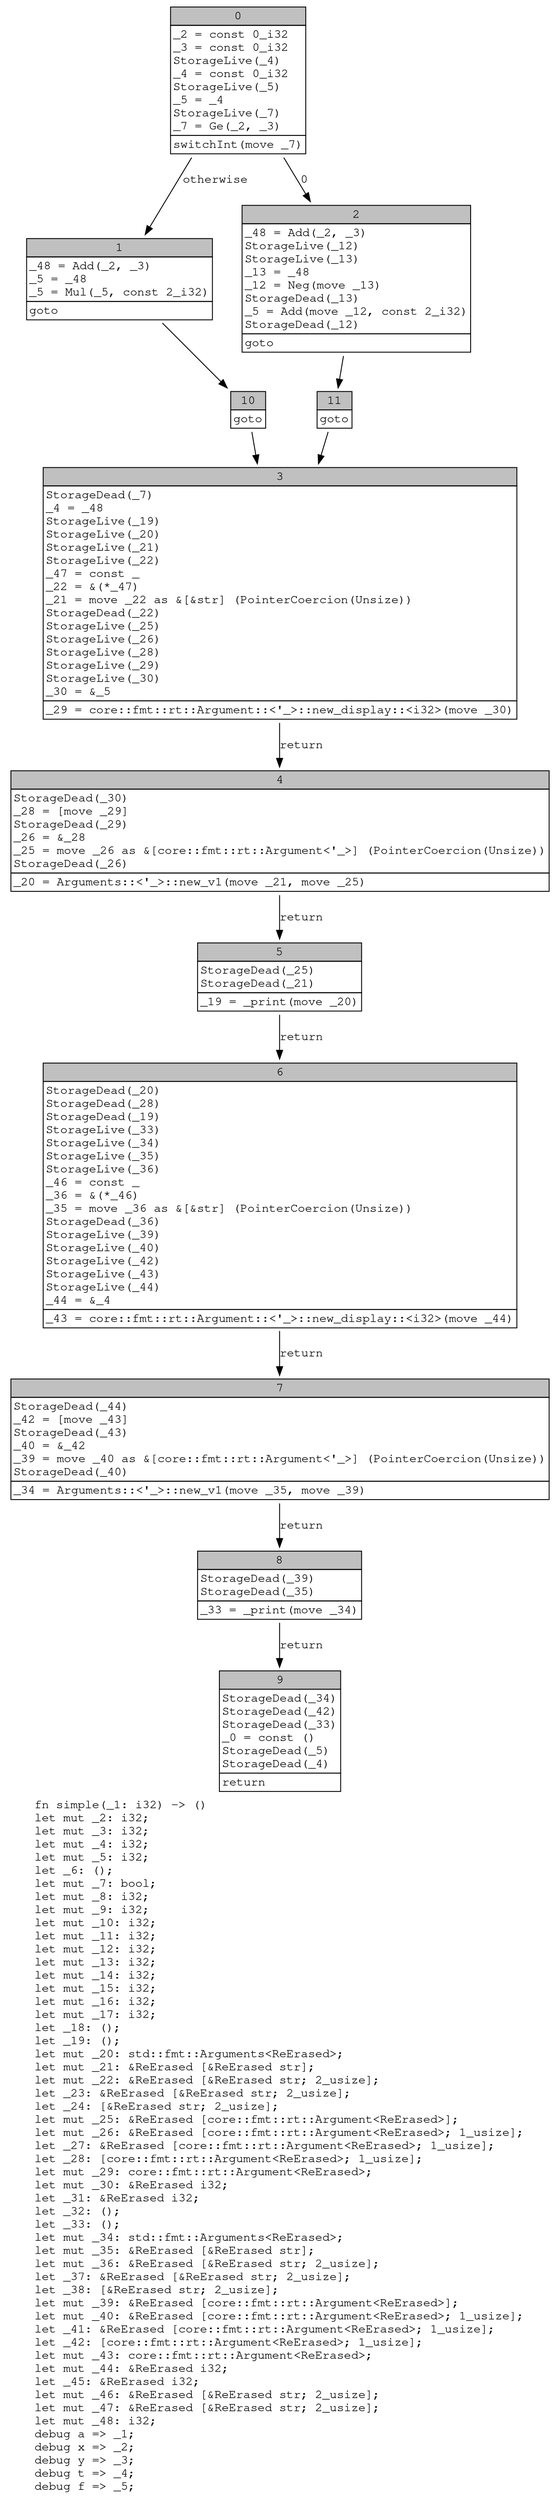 digraph Mir_0_3 {
    graph [fontname="Courier, monospace"];
    node [fontname="Courier, monospace"];
    edge [fontname="Courier, monospace"];
    label=<fn simple(_1: i32) -&gt; ()<br align="left"/>let mut _2: i32;<br align="left"/>let mut _3: i32;<br align="left"/>let mut _4: i32;<br align="left"/>let mut _5: i32;<br align="left"/>let _6: ();<br align="left"/>let mut _7: bool;<br align="left"/>let mut _8: i32;<br align="left"/>let mut _9: i32;<br align="left"/>let mut _10: i32;<br align="left"/>let mut _11: i32;<br align="left"/>let mut _12: i32;<br align="left"/>let mut _13: i32;<br align="left"/>let mut _14: i32;<br align="left"/>let mut _15: i32;<br align="left"/>let mut _16: i32;<br align="left"/>let mut _17: i32;<br align="left"/>let _18: ();<br align="left"/>let _19: ();<br align="left"/>let mut _20: std::fmt::Arguments&lt;ReErased&gt;;<br align="left"/>let mut _21: &amp;ReErased [&amp;ReErased str];<br align="left"/>let mut _22: &amp;ReErased [&amp;ReErased str; 2_usize];<br align="left"/>let _23: &amp;ReErased [&amp;ReErased str; 2_usize];<br align="left"/>let _24: [&amp;ReErased str; 2_usize];<br align="left"/>let mut _25: &amp;ReErased [core::fmt::rt::Argument&lt;ReErased&gt;];<br align="left"/>let mut _26: &amp;ReErased [core::fmt::rt::Argument&lt;ReErased&gt;; 1_usize];<br align="left"/>let _27: &amp;ReErased [core::fmt::rt::Argument&lt;ReErased&gt;; 1_usize];<br align="left"/>let _28: [core::fmt::rt::Argument&lt;ReErased&gt;; 1_usize];<br align="left"/>let mut _29: core::fmt::rt::Argument&lt;ReErased&gt;;<br align="left"/>let mut _30: &amp;ReErased i32;<br align="left"/>let _31: &amp;ReErased i32;<br align="left"/>let _32: ();<br align="left"/>let _33: ();<br align="left"/>let mut _34: std::fmt::Arguments&lt;ReErased&gt;;<br align="left"/>let mut _35: &amp;ReErased [&amp;ReErased str];<br align="left"/>let mut _36: &amp;ReErased [&amp;ReErased str; 2_usize];<br align="left"/>let _37: &amp;ReErased [&amp;ReErased str; 2_usize];<br align="left"/>let _38: [&amp;ReErased str; 2_usize];<br align="left"/>let mut _39: &amp;ReErased [core::fmt::rt::Argument&lt;ReErased&gt;];<br align="left"/>let mut _40: &amp;ReErased [core::fmt::rt::Argument&lt;ReErased&gt;; 1_usize];<br align="left"/>let _41: &amp;ReErased [core::fmt::rt::Argument&lt;ReErased&gt;; 1_usize];<br align="left"/>let _42: [core::fmt::rt::Argument&lt;ReErased&gt;; 1_usize];<br align="left"/>let mut _43: core::fmt::rt::Argument&lt;ReErased&gt;;<br align="left"/>let mut _44: &amp;ReErased i32;<br align="left"/>let _45: &amp;ReErased i32;<br align="left"/>let mut _46: &amp;ReErased [&amp;ReErased str; 2_usize];<br align="left"/>let mut _47: &amp;ReErased [&amp;ReErased str; 2_usize];<br align="left"/>let mut _48: i32;<br align="left"/>debug a =&gt; _1;<br align="left"/>debug x =&gt; _2;<br align="left"/>debug y =&gt; _3;<br align="left"/>debug t =&gt; _4;<br align="left"/>debug f =&gt; _5;<br align="left"/>>;
    bb0__0_3 [shape="none", label=<<table border="0" cellborder="1" cellspacing="0"><tr><td bgcolor="gray" align="center" colspan="1">0</td></tr><tr><td align="left" balign="left">_2 = const 0_i32<br/>_3 = const 0_i32<br/>StorageLive(_4)<br/>_4 = const 0_i32<br/>StorageLive(_5)<br/>_5 = _4<br/>StorageLive(_7)<br/>_7 = Ge(_2, _3)<br/></td></tr><tr><td align="left">switchInt(move _7)</td></tr></table>>];
    bb1__0_3 [shape="none", label=<<table border="0" cellborder="1" cellspacing="0"><tr><td bgcolor="gray" align="center" colspan="1">1</td></tr><tr><td align="left" balign="left">_48 = Add(_2, _3)<br/>_5 = _48<br/>_5 = Mul(_5, const 2_i32)<br/></td></tr><tr><td align="left">goto</td></tr></table>>];
    bb2__0_3 [shape="none", label=<<table border="0" cellborder="1" cellspacing="0"><tr><td bgcolor="gray" align="center" colspan="1">2</td></tr><tr><td align="left" balign="left">_48 = Add(_2, _3)<br/>StorageLive(_12)<br/>StorageLive(_13)<br/>_13 = _48<br/>_12 = Neg(move _13)<br/>StorageDead(_13)<br/>_5 = Add(move _12, const 2_i32)<br/>StorageDead(_12)<br/></td></tr><tr><td align="left">goto</td></tr></table>>];
    bb3__0_3 [shape="none", label=<<table border="0" cellborder="1" cellspacing="0"><tr><td bgcolor="gray" align="center" colspan="1">3</td></tr><tr><td align="left" balign="left">StorageDead(_7)<br/>_4 = _48<br/>StorageLive(_19)<br/>StorageLive(_20)<br/>StorageLive(_21)<br/>StorageLive(_22)<br/>_47 = const _<br/>_22 = &amp;(*_47)<br/>_21 = move _22 as &amp;[&amp;str] (PointerCoercion(Unsize))<br/>StorageDead(_22)<br/>StorageLive(_25)<br/>StorageLive(_26)<br/>StorageLive(_28)<br/>StorageLive(_29)<br/>StorageLive(_30)<br/>_30 = &amp;_5<br/></td></tr><tr><td align="left">_29 = core::fmt::rt::Argument::&lt;'_&gt;::new_display::&lt;i32&gt;(move _30)</td></tr></table>>];
    bb4__0_3 [shape="none", label=<<table border="0" cellborder="1" cellspacing="0"><tr><td bgcolor="gray" align="center" colspan="1">4</td></tr><tr><td align="left" balign="left">StorageDead(_30)<br/>_28 = [move _29]<br/>StorageDead(_29)<br/>_26 = &amp;_28<br/>_25 = move _26 as &amp;[core::fmt::rt::Argument&lt;'_&gt;] (PointerCoercion(Unsize))<br/>StorageDead(_26)<br/></td></tr><tr><td align="left">_20 = Arguments::&lt;'_&gt;::new_v1(move _21, move _25)</td></tr></table>>];
    bb5__0_3 [shape="none", label=<<table border="0" cellborder="1" cellspacing="0"><tr><td bgcolor="gray" align="center" colspan="1">5</td></tr><tr><td align="left" balign="left">StorageDead(_25)<br/>StorageDead(_21)<br/></td></tr><tr><td align="left">_19 = _print(move _20)</td></tr></table>>];
    bb6__0_3 [shape="none", label=<<table border="0" cellborder="1" cellspacing="0"><tr><td bgcolor="gray" align="center" colspan="1">6</td></tr><tr><td align="left" balign="left">StorageDead(_20)<br/>StorageDead(_28)<br/>StorageDead(_19)<br/>StorageLive(_33)<br/>StorageLive(_34)<br/>StorageLive(_35)<br/>StorageLive(_36)<br/>_46 = const _<br/>_36 = &amp;(*_46)<br/>_35 = move _36 as &amp;[&amp;str] (PointerCoercion(Unsize))<br/>StorageDead(_36)<br/>StorageLive(_39)<br/>StorageLive(_40)<br/>StorageLive(_42)<br/>StorageLive(_43)<br/>StorageLive(_44)<br/>_44 = &amp;_4<br/></td></tr><tr><td align="left">_43 = core::fmt::rt::Argument::&lt;'_&gt;::new_display::&lt;i32&gt;(move _44)</td></tr></table>>];
    bb7__0_3 [shape="none", label=<<table border="0" cellborder="1" cellspacing="0"><tr><td bgcolor="gray" align="center" colspan="1">7</td></tr><tr><td align="left" balign="left">StorageDead(_44)<br/>_42 = [move _43]<br/>StorageDead(_43)<br/>_40 = &amp;_42<br/>_39 = move _40 as &amp;[core::fmt::rt::Argument&lt;'_&gt;] (PointerCoercion(Unsize))<br/>StorageDead(_40)<br/></td></tr><tr><td align="left">_34 = Arguments::&lt;'_&gt;::new_v1(move _35, move _39)</td></tr></table>>];
    bb8__0_3 [shape="none", label=<<table border="0" cellborder="1" cellspacing="0"><tr><td bgcolor="gray" align="center" colspan="1">8</td></tr><tr><td align="left" balign="left">StorageDead(_39)<br/>StorageDead(_35)<br/></td></tr><tr><td align="left">_33 = _print(move _34)</td></tr></table>>];
    bb9__0_3 [shape="none", label=<<table border="0" cellborder="1" cellspacing="0"><tr><td bgcolor="gray" align="center" colspan="1">9</td></tr><tr><td align="left" balign="left">StorageDead(_34)<br/>StorageDead(_42)<br/>StorageDead(_33)<br/>_0 = const ()<br/>StorageDead(_5)<br/>StorageDead(_4)<br/></td></tr><tr><td align="left">return</td></tr></table>>];
    bb10__0_3 [shape="none", label=<<table border="0" cellborder="1" cellspacing="0"><tr><td bgcolor="gray" align="center" colspan="1">10</td></tr><tr><td align="left">goto</td></tr></table>>];
    bb11__0_3 [shape="none", label=<<table border="0" cellborder="1" cellspacing="0"><tr><td bgcolor="gray" align="center" colspan="1">11</td></tr><tr><td align="left">goto</td></tr></table>>];
    bb0__0_3 -> bb2__0_3 [label="0"];
    bb0__0_3 -> bb1__0_3 [label="otherwise"];
    bb1__0_3 -> bb10__0_3 [label=""];
    bb2__0_3 -> bb11__0_3 [label=""];
    bb3__0_3 -> bb4__0_3 [label="return"];
    bb4__0_3 -> bb5__0_3 [label="return"];
    bb5__0_3 -> bb6__0_3 [label="return"];
    bb6__0_3 -> bb7__0_3 [label="return"];
    bb7__0_3 -> bb8__0_3 [label="return"];
    bb8__0_3 -> bb9__0_3 [label="return"];
    bb10__0_3 -> bb3__0_3 [label=""];
    bb11__0_3 -> bb3__0_3 [label=""];
}
